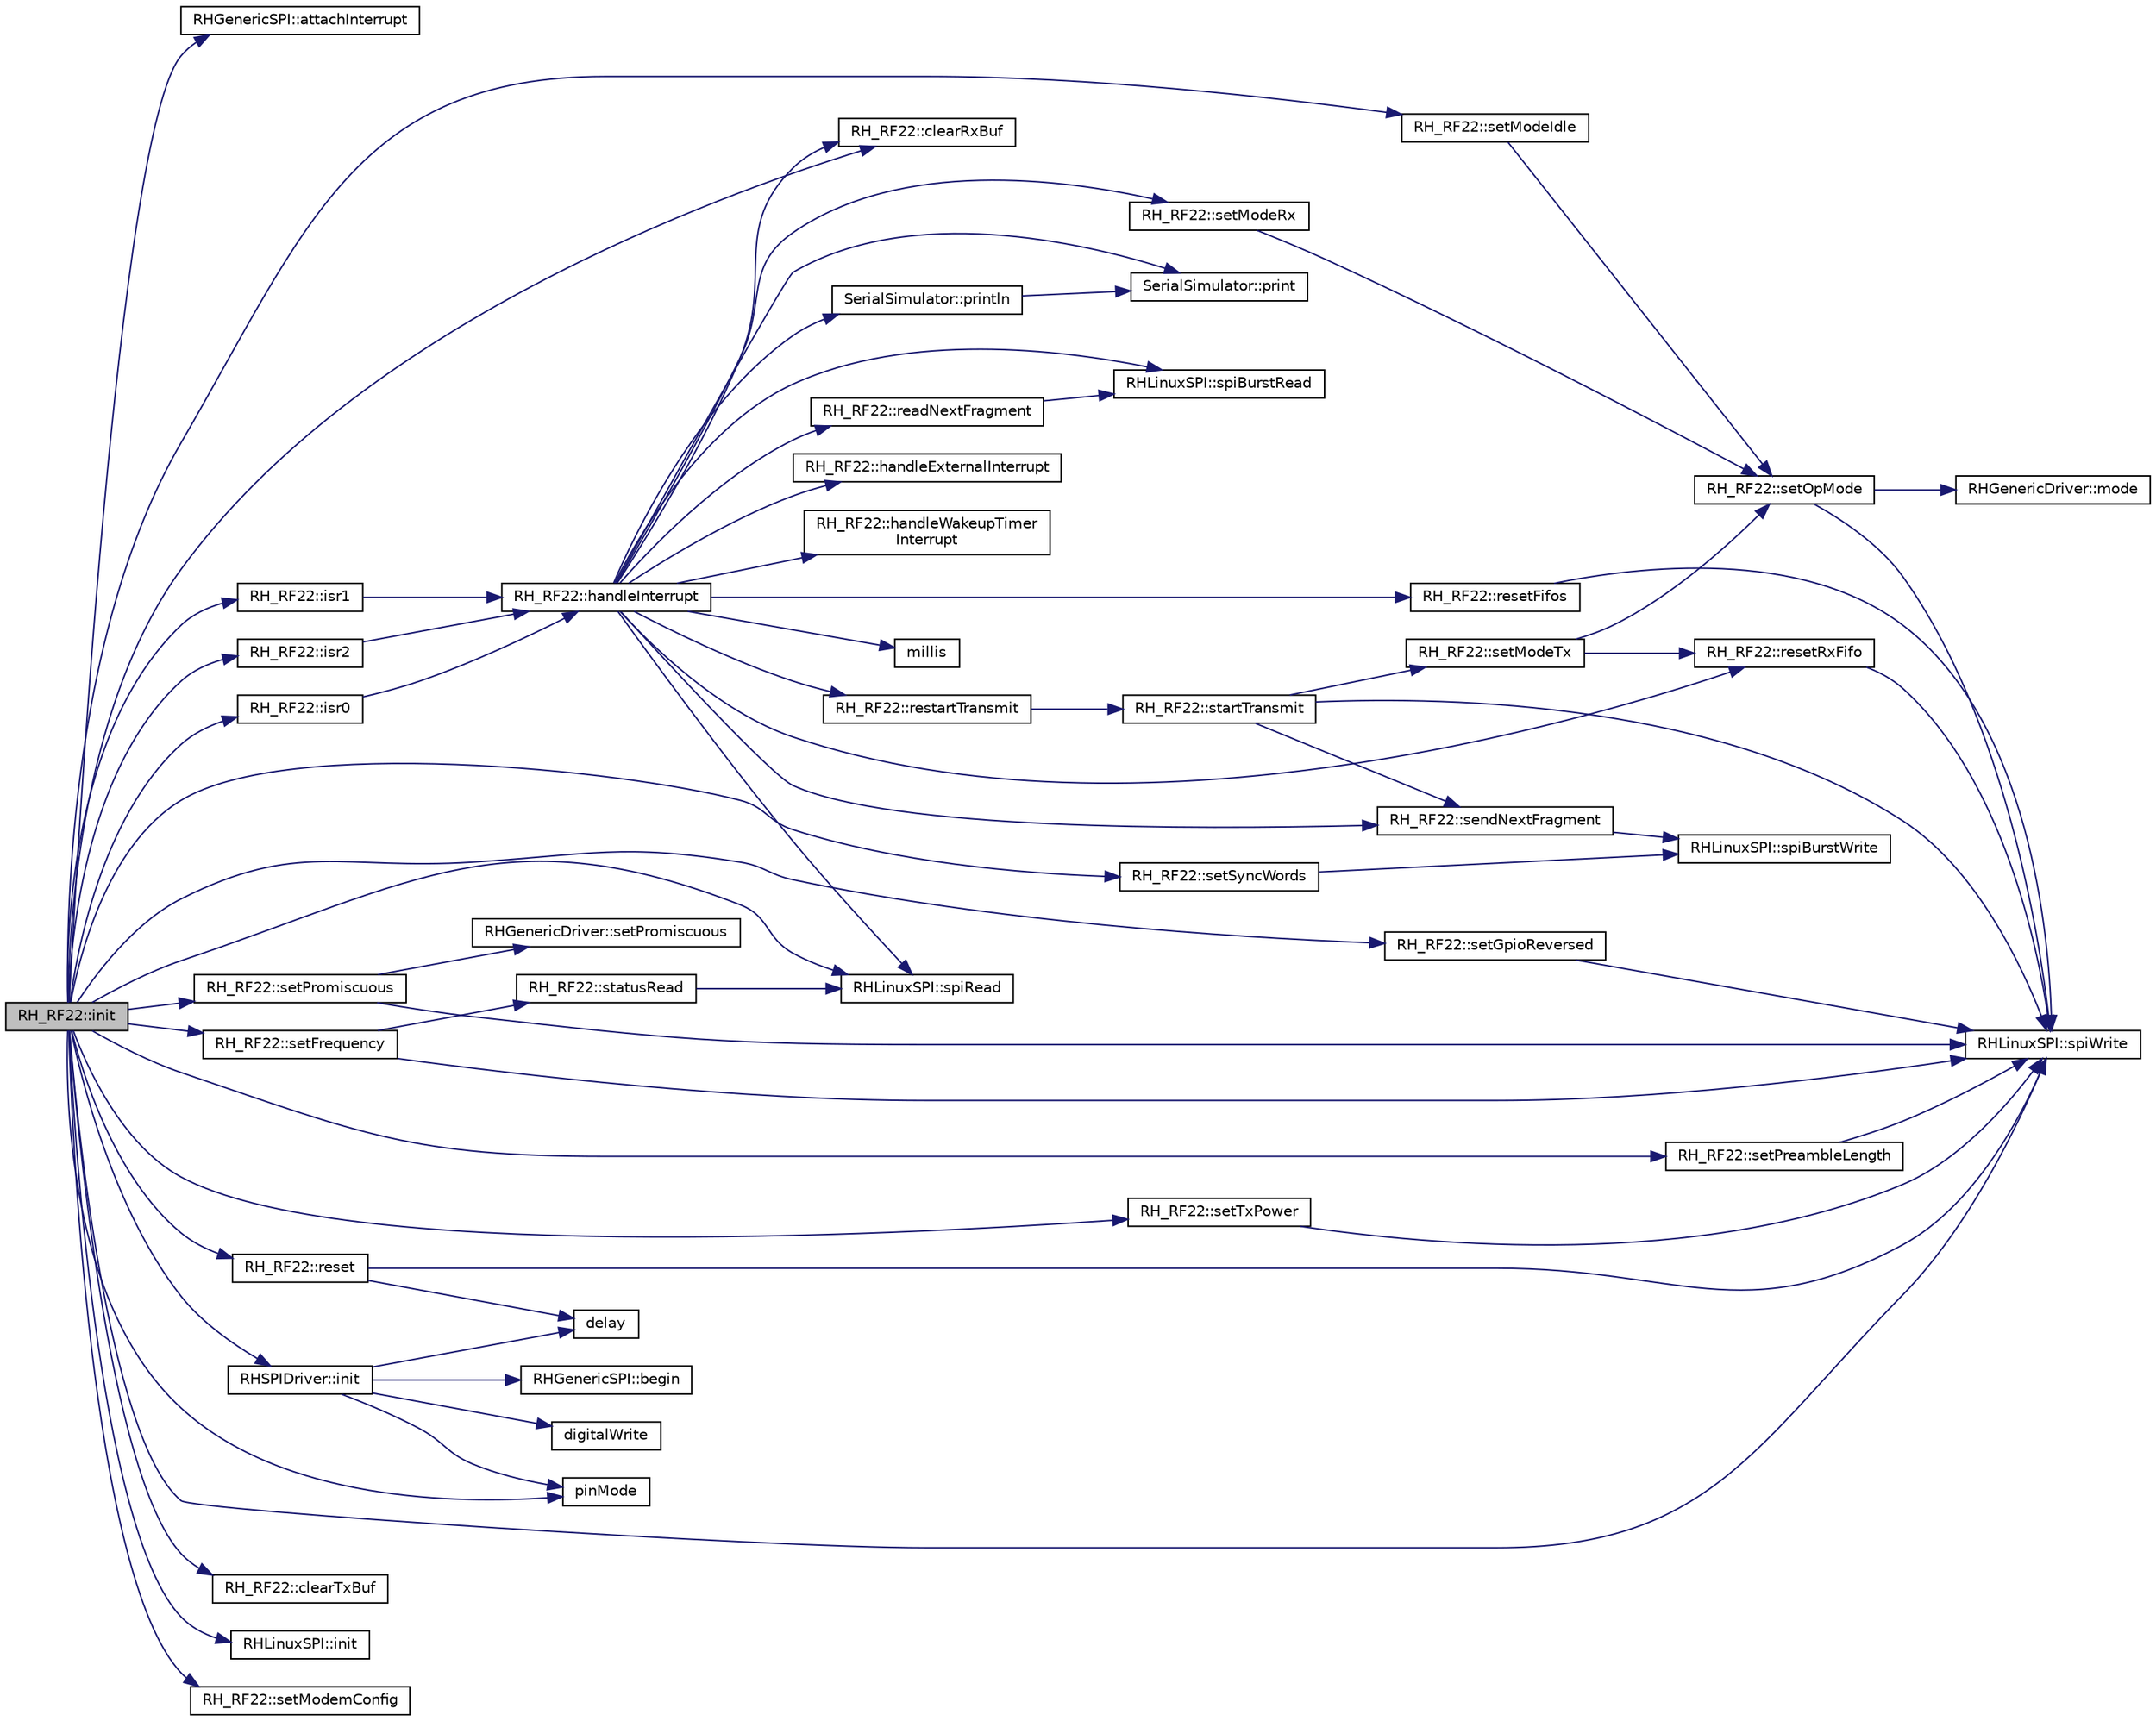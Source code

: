 digraph "RH_RF22::init"
{
 // LATEX_PDF_SIZE
  edge [fontname="Helvetica",fontsize="10",labelfontname="Helvetica",labelfontsize="10"];
  node [fontname="Helvetica",fontsize="10",shape=record];
  rankdir="LR";
  Node1 [label="RH_RF22::init",height=0.2,width=0.4,color="black", fillcolor="grey75", style="filled", fontcolor="black",tooltip=" "];
  Node1 -> Node2 [color="midnightblue",fontsize="10",style="solid",fontname="Helvetica"];
  Node2 [label="RHGenericSPI::attachInterrupt",height=0.2,width=0.4,color="black", fillcolor="white", style="filled",URL="$class_r_h_generic_s_p_i.html#ad790927c415639388bbe6a5fe99c4e13",tooltip=" "];
  Node1 -> Node3 [color="midnightblue",fontsize="10",style="solid",fontname="Helvetica"];
  Node3 [label="RH_RF22::clearRxBuf",height=0.2,width=0.4,color="black", fillcolor="white", style="filled",URL="$class_r_h___r_f22.html#aebb4846b62c1262a257c635fee4e0261",tooltip=" "];
  Node1 -> Node4 [color="midnightblue",fontsize="10",style="solid",fontname="Helvetica"];
  Node4 [label="RH_RF22::clearTxBuf",height=0.2,width=0.4,color="black", fillcolor="white", style="filled",URL="$class_r_h___r_f22.html#a17f1761afc3ce3710c68064fc96329fc",tooltip=" "];
  Node1 -> Node5 [color="midnightblue",fontsize="10",style="solid",fontname="Helvetica"];
  Node5 [label="RHLinuxSPI::init",height=0.2,width=0.4,color="black", fillcolor="white", style="filled",URL="$class_r_h_linux_s_p_i.html#a1e2e50062751c2ef8a267c31b1759317",tooltip=" "];
  Node1 -> Node6 [color="midnightblue",fontsize="10",style="solid",fontname="Helvetica"];
  Node6 [label="RHSPIDriver::init",height=0.2,width=0.4,color="black", fillcolor="white", style="filled",URL="$class_r_h_s_p_i_driver.html#a7ba5e6fc53e02ff8125218bc296b4557",tooltip=" "];
  Node6 -> Node7 [color="midnightblue",fontsize="10",style="solid",fontname="Helvetica"];
  Node7 [label="RHGenericSPI::begin",height=0.2,width=0.4,color="black", fillcolor="white", style="filled",URL="$class_r_h_generic_s_p_i.html#a6a3cda8ef2eb6230dbf7572c5fa6915e",tooltip=" "];
  Node6 -> Node8 [color="midnightblue",fontsize="10",style="solid",fontname="Helvetica"];
  Node8 [label="delay",height=0.2,width=0.4,color="black", fillcolor="white", style="filled",URL="$_ras_pi_8cpp.html#a6bc5f943544a887f8b23cadfb26a5e30",tooltip=" "];
  Node6 -> Node9 [color="midnightblue",fontsize="10",style="solid",fontname="Helvetica"];
  Node9 [label="digitalWrite",height=0.2,width=0.4,color="black", fillcolor="white", style="filled",URL="$_ras_pi_8cpp.html#a21c224d04b05de3f68dce98958d02b7c",tooltip=" "];
  Node6 -> Node10 [color="midnightblue",fontsize="10",style="solid",fontname="Helvetica"];
  Node10 [label="pinMode",height=0.2,width=0.4,color="black", fillcolor="white", style="filled",URL="$_ras_pi_8cpp.html#a1875409d12eee562555bda94cad7f973",tooltip=" "];
  Node1 -> Node11 [color="midnightblue",fontsize="10",style="solid",fontname="Helvetica"];
  Node11 [label="RH_RF22::isr0",height=0.2,width=0.4,color="black", fillcolor="white", style="filled",URL="$class_r_h___r_f22.html#aed4fe69a1964d6c44196cea12b898da0",tooltip="Low level interrupt service routine for RF22 connected to interrupt 0."];
  Node11 -> Node12 [color="midnightblue",fontsize="10",style="solid",fontname="Helvetica"];
  Node12 [label="RH_RF22::handleInterrupt",height=0.2,width=0.4,color="black", fillcolor="white", style="filled",URL="$class_r_h___r_f22.html#a783778c2bc3ca7263509c74925e0bbd0",tooltip=" "];
  Node12 -> Node3 [color="midnightblue",fontsize="10",style="solid",fontname="Helvetica"];
  Node12 -> Node13 [color="midnightblue",fontsize="10",style="solid",fontname="Helvetica"];
  Node13 [label="RH_RF22::handleExternalInterrupt",height=0.2,width=0.4,color="black", fillcolor="white", style="filled",URL="$class_r_h___r_f22.html#a11e229896b6a42e35c91d00538b5cf57",tooltip=" "];
  Node12 -> Node14 [color="midnightblue",fontsize="10",style="solid",fontname="Helvetica"];
  Node14 [label="RH_RF22::handleWakeupTimer\lInterrupt",height=0.2,width=0.4,color="black", fillcolor="white", style="filled",URL="$class_r_h___r_f22.html#aa32417bba25dc1f23687445f92f7513b",tooltip=" "];
  Node12 -> Node15 [color="midnightblue",fontsize="10",style="solid",fontname="Helvetica"];
  Node15 [label="millis",height=0.2,width=0.4,color="black", fillcolor="white", style="filled",URL="$_ras_pi_8cpp.html#a6ff7f2532a22366f0013bc41397129fd",tooltip=" "];
  Node12 -> Node16 [color="midnightblue",fontsize="10",style="solid",fontname="Helvetica"];
  Node16 [label="SerialSimulator::print",height=0.2,width=0.4,color="black", fillcolor="white", style="filled",URL="$class_serial_simulator.html#a234ffff97bfc7399b1d8edb3e4240380",tooltip=" "];
  Node12 -> Node17 [color="midnightblue",fontsize="10",style="solid",fontname="Helvetica"];
  Node17 [label="SerialSimulator::println",height=0.2,width=0.4,color="black", fillcolor="white", style="filled",URL="$class_serial_simulator.html#a7091e824733afdea0ff2a8baa2ad83d6",tooltip=" "];
  Node17 -> Node16 [color="midnightblue",fontsize="10",style="solid",fontname="Helvetica"];
  Node12 -> Node18 [color="midnightblue",fontsize="10",style="solid",fontname="Helvetica"];
  Node18 [label="RH_RF22::readNextFragment",height=0.2,width=0.4,color="black", fillcolor="white", style="filled",URL="$class_r_h___r_f22.html#ab4a6b4d4e24ea81117d55636faee0ba4",tooltip=" "];
  Node18 -> Node19 [color="midnightblue",fontsize="10",style="solid",fontname="Helvetica"];
  Node19 [label="RHLinuxSPI::spiBurstRead",height=0.2,width=0.4,color="black", fillcolor="white", style="filled",URL="$class_r_h_linux_s_p_i.html#a29a7d786f37bc3fa5937f8f6d737a091",tooltip=" "];
  Node12 -> Node20 [color="midnightblue",fontsize="10",style="solid",fontname="Helvetica"];
  Node20 [label="RH_RF22::resetFifos",height=0.2,width=0.4,color="black", fillcolor="white", style="filled",URL="$class_r_h___r_f22.html#a16b42a864c35a74135bcf296d0319ad3",tooltip=" "];
  Node20 -> Node21 [color="midnightblue",fontsize="10",style="solid",fontname="Helvetica"];
  Node21 [label="RHLinuxSPI::spiWrite",height=0.2,width=0.4,color="black", fillcolor="white", style="filled",URL="$class_r_h_linux_s_p_i.html#a090235d967429bdf01b5a32132ef2d3e",tooltip=" "];
  Node12 -> Node22 [color="midnightblue",fontsize="10",style="solid",fontname="Helvetica"];
  Node22 [label="RH_RF22::resetRxFifo",height=0.2,width=0.4,color="black", fillcolor="white", style="filled",URL="$class_r_h___r_f22.html#a753b3bbf20f5da9751c8470d0e78b690",tooltip=" "];
  Node22 -> Node21 [color="midnightblue",fontsize="10",style="solid",fontname="Helvetica"];
  Node12 -> Node23 [color="midnightblue",fontsize="10",style="solid",fontname="Helvetica"];
  Node23 [label="RH_RF22::restartTransmit",height=0.2,width=0.4,color="black", fillcolor="white", style="filled",URL="$class_r_h___r_f22.html#a1340eb66b91637df82a677b59a653145",tooltip=" "];
  Node23 -> Node24 [color="midnightblue",fontsize="10",style="solid",fontname="Helvetica"];
  Node24 [label="RH_RF22::startTransmit",height=0.2,width=0.4,color="black", fillcolor="white", style="filled",URL="$class_r_h___r_f22.html#aac078e58015aac82346356f07e10918e",tooltip=" "];
  Node24 -> Node25 [color="midnightblue",fontsize="10",style="solid",fontname="Helvetica"];
  Node25 [label="RH_RF22::sendNextFragment",height=0.2,width=0.4,color="black", fillcolor="white", style="filled",URL="$class_r_h___r_f22.html#a995e7b38f532802abd8171370833a370",tooltip=" "];
  Node25 -> Node26 [color="midnightblue",fontsize="10",style="solid",fontname="Helvetica"];
  Node26 [label="RHLinuxSPI::spiBurstWrite",height=0.2,width=0.4,color="black", fillcolor="white", style="filled",URL="$class_r_h_linux_s_p_i.html#a6cef2337979a6e446df051fc09d77d19",tooltip=" "];
  Node24 -> Node27 [color="midnightblue",fontsize="10",style="solid",fontname="Helvetica"];
  Node27 [label="RH_RF22::setModeTx",height=0.2,width=0.4,color="black", fillcolor="white", style="filled",URL="$class_r_h___r_f22.html#a9f5c0d2cb6f2ae172643d032f96a8618",tooltip=" "];
  Node27 -> Node22 [color="midnightblue",fontsize="10",style="solid",fontname="Helvetica"];
  Node27 -> Node28 [color="midnightblue",fontsize="10",style="solid",fontname="Helvetica"];
  Node28 [label="RH_RF22::setOpMode",height=0.2,width=0.4,color="black", fillcolor="white", style="filled",URL="$class_r_h___r_f22.html#a9d7c1307380a4267b4c585422c680bf1",tooltip=" "];
  Node28 -> Node29 [color="midnightblue",fontsize="10",style="solid",fontname="Helvetica"];
  Node29 [label="RHGenericDriver::mode",height=0.2,width=0.4,color="black", fillcolor="white", style="filled",URL="$class_r_h_generic_driver.html#a80ff7dfded27279332cf8fa6f15dce74",tooltip=" "];
  Node28 -> Node21 [color="midnightblue",fontsize="10",style="solid",fontname="Helvetica"];
  Node24 -> Node21 [color="midnightblue",fontsize="10",style="solid",fontname="Helvetica"];
  Node12 -> Node25 [color="midnightblue",fontsize="10",style="solid",fontname="Helvetica"];
  Node12 -> Node30 [color="midnightblue",fontsize="10",style="solid",fontname="Helvetica"];
  Node30 [label="RH_RF22::setModeRx",height=0.2,width=0.4,color="black", fillcolor="white", style="filled",URL="$class_r_h___r_f22.html#ad9529f61e4e50eed3f77d0323ad8a193",tooltip=" "];
  Node30 -> Node28 [color="midnightblue",fontsize="10",style="solid",fontname="Helvetica"];
  Node12 -> Node19 [color="midnightblue",fontsize="10",style="solid",fontname="Helvetica"];
  Node12 -> Node31 [color="midnightblue",fontsize="10",style="solid",fontname="Helvetica"];
  Node31 [label="RHLinuxSPI::spiRead",height=0.2,width=0.4,color="black", fillcolor="white", style="filled",URL="$class_r_h_linux_s_p_i.html#a108544d2b05b5898ae52fa131c002aa2",tooltip=" "];
  Node1 -> Node32 [color="midnightblue",fontsize="10",style="solid",fontname="Helvetica"];
  Node32 [label="RH_RF22::isr1",height=0.2,width=0.4,color="black", fillcolor="white", style="filled",URL="$class_r_h___r_f22.html#ad3aa71b69dc25590c391b381194457e3",tooltip="Low level interrupt service routine for RF22 connected to interrupt 1."];
  Node32 -> Node12 [color="midnightblue",fontsize="10",style="solid",fontname="Helvetica"];
  Node1 -> Node33 [color="midnightblue",fontsize="10",style="solid",fontname="Helvetica"];
  Node33 [label="RH_RF22::isr2",height=0.2,width=0.4,color="black", fillcolor="white", style="filled",URL="$class_r_h___r_f22.html#a826cfbd262d8d5980485d8b7f8618be8",tooltip="Low level interrupt service routine for RF22 connected to interrupt 1."];
  Node33 -> Node12 [color="midnightblue",fontsize="10",style="solid",fontname="Helvetica"];
  Node1 -> Node10 [color="midnightblue",fontsize="10",style="solid",fontname="Helvetica"];
  Node1 -> Node34 [color="midnightblue",fontsize="10",style="solid",fontname="Helvetica"];
  Node34 [label="RH_RF22::reset",height=0.2,width=0.4,color="black", fillcolor="white", style="filled",URL="$class_r_h___r_f22.html#a3db8c398898f8f24186db4cca6f41495",tooltip=" "];
  Node34 -> Node8 [color="midnightblue",fontsize="10",style="solid",fontname="Helvetica"];
  Node34 -> Node21 [color="midnightblue",fontsize="10",style="solid",fontname="Helvetica"];
  Node1 -> Node35 [color="midnightblue",fontsize="10",style="solid",fontname="Helvetica"];
  Node35 [label="RH_RF22::setFrequency",height=0.2,width=0.4,color="black", fillcolor="white", style="filled",URL="$class_r_h___r_f22.html#a5ffc0570c05b7f7f9bbc8f589f6fb39d",tooltip=" "];
  Node35 -> Node21 [color="midnightblue",fontsize="10",style="solid",fontname="Helvetica"];
  Node35 -> Node36 [color="midnightblue",fontsize="10",style="solid",fontname="Helvetica"];
  Node36 [label="RH_RF22::statusRead",height=0.2,width=0.4,color="black", fillcolor="white", style="filled",URL="$class_r_h___r_f22.html#ad320a568c3d2398731855c5c1c709bc0",tooltip=" "];
  Node36 -> Node31 [color="midnightblue",fontsize="10",style="solid",fontname="Helvetica"];
  Node1 -> Node37 [color="midnightblue",fontsize="10",style="solid",fontname="Helvetica"];
  Node37 [label="RH_RF22::setGpioReversed",height=0.2,width=0.4,color="black", fillcolor="white", style="filled",URL="$class_r_h___r_f22.html#a92281087776d50cdb1b0ce90c1d79165",tooltip=" "];
  Node37 -> Node21 [color="midnightblue",fontsize="10",style="solid",fontname="Helvetica"];
  Node1 -> Node38 [color="midnightblue",fontsize="10",style="solid",fontname="Helvetica"];
  Node38 [label="RH_RF22::setModeIdle",height=0.2,width=0.4,color="black", fillcolor="white", style="filled",URL="$class_r_h___r_f22.html#abf51c83bf13f5c142892c078608b07a8",tooltip=" "];
  Node38 -> Node28 [color="midnightblue",fontsize="10",style="solid",fontname="Helvetica"];
  Node1 -> Node39 [color="midnightblue",fontsize="10",style="solid",fontname="Helvetica"];
  Node39 [label="RH_RF22::setModemConfig",height=0.2,width=0.4,color="black", fillcolor="white", style="filled",URL="$class_r_h___r_f22.html#af98ce336b2e2df4ae008ffb60ddbe160",tooltip=" "];
  Node1 -> Node40 [color="midnightblue",fontsize="10",style="solid",fontname="Helvetica"];
  Node40 [label="RH_RF22::setPreambleLength",height=0.2,width=0.4,color="black", fillcolor="white", style="filled",URL="$class_r_h___r_f22.html#a04c0d17eee78e2e56ee2eb943b2d5500",tooltip=" "];
  Node40 -> Node21 [color="midnightblue",fontsize="10",style="solid",fontname="Helvetica"];
  Node1 -> Node41 [color="midnightblue",fontsize="10",style="solid",fontname="Helvetica"];
  Node41 [label="RH_RF22::setPromiscuous",height=0.2,width=0.4,color="black", fillcolor="white", style="filled",URL="$class_r_h___r_f22.html#a5f996563b5f8bbd3c8f8a42595df03ec",tooltip=" "];
  Node41 -> Node42 [color="midnightblue",fontsize="10",style="solid",fontname="Helvetica"];
  Node42 [label="RHGenericDriver::setPromiscuous",height=0.2,width=0.4,color="black", fillcolor="white", style="filled",URL="$class_r_h_generic_driver.html#a2791f57538b02a73e7dbe1031048230e",tooltip=" "];
  Node41 -> Node21 [color="midnightblue",fontsize="10",style="solid",fontname="Helvetica"];
  Node1 -> Node43 [color="midnightblue",fontsize="10",style="solid",fontname="Helvetica"];
  Node43 [label="RH_RF22::setSyncWords",height=0.2,width=0.4,color="black", fillcolor="white", style="filled",URL="$class_r_h___r_f22.html#a83586054e8523c43951c3566df2e397c",tooltip=" "];
  Node43 -> Node26 [color="midnightblue",fontsize="10",style="solid",fontname="Helvetica"];
  Node1 -> Node44 [color="midnightblue",fontsize="10",style="solid",fontname="Helvetica"];
  Node44 [label="RH_RF22::setTxPower",height=0.2,width=0.4,color="black", fillcolor="white", style="filled",URL="$class_r_h___r_f22.html#ac60d2676f1177e509e7d31df515dfb11",tooltip=" "];
  Node44 -> Node21 [color="midnightblue",fontsize="10",style="solid",fontname="Helvetica"];
  Node1 -> Node31 [color="midnightblue",fontsize="10",style="solid",fontname="Helvetica"];
  Node1 -> Node21 [color="midnightblue",fontsize="10",style="solid",fontname="Helvetica"];
}
